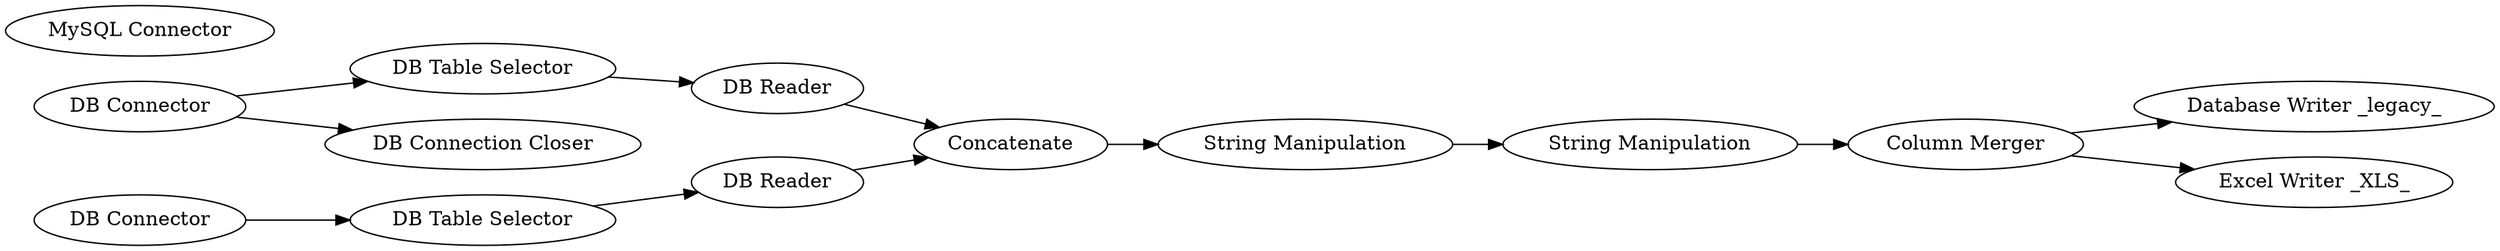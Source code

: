 digraph {
	1 [label="DB Connector"]
	2 [label="DB Connector"]
	3 [label="DB Table Selector"]
	4 [label="DB Table Selector"]
	5 [label="Column Merger"]
	7 [label="DB Reader"]
	8 [label="DB Reader"]
	9 [label=Concatenate]
	10 [label="String Manipulation"]
	11 [label="String Manipulation"]
	14 [label="MySQL Connector"]
	20 [label="Database Writer _legacy_"]
	21 [label="DB Connection Closer"]
	22 [label="Excel Writer _XLS_"]
	1 -> 21
	1 -> 4
	2 -> 3
	3 -> 8
	4 -> 7
	5 -> 20
	5 -> 22
	7 -> 9
	8 -> 9
	9 -> 10
	10 -> 11
	11 -> 5
	rankdir=LR
}
